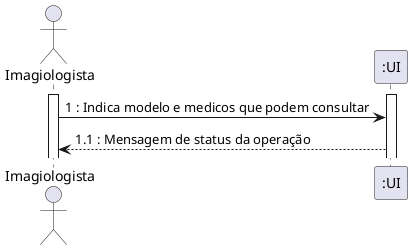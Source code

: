 @startuml
actor "Imagiologista" as OE

activate OE
activate ":UI"
OE -> ":UI" : 1 : Indica modelo e medicos que podem consultar
":UI" --> OE : 1.1 : Mensagem de status da operação

@enduml